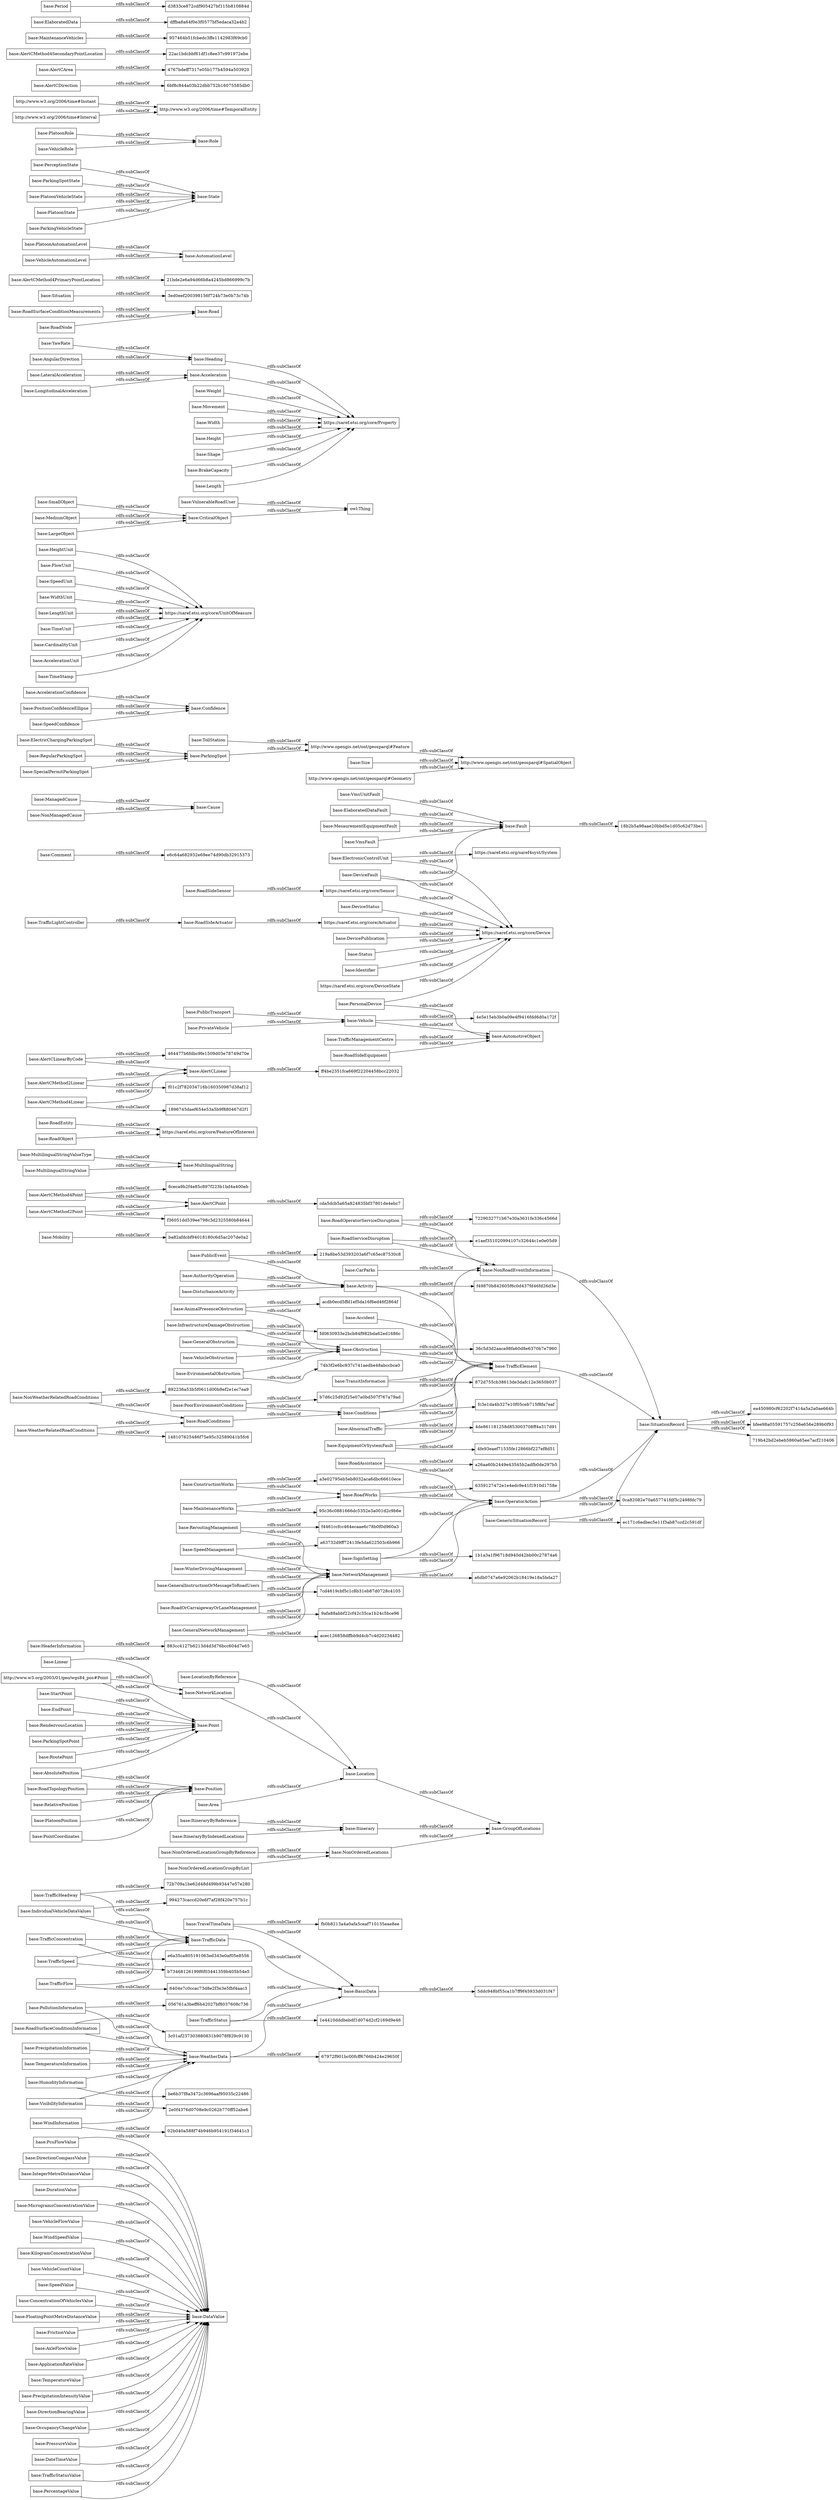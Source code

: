 digraph ar2dtool_diagram { 
rankdir=LR;
size="1000"
node [shape = rectangle, color="black"]; "base:PcuFlowValue" "base:PrecipitationInformation" "base:ItineraryByReference" "883cc4127b6213d4d3d76bcc604d7e65" "base:RoadAssistance" "base:Mobility" "base:AlertCMethod4Point" "02b040a588f74b946b954191f34641c3" "base:MultilingualStringValueType" "base:DirectionCompassValue" "cda5dcb5a65a824835bf37801de4ebc7" "4fe93eaef71535fe12866bf227ef8d51" "f4461ccfcc464ecaae6c78b0f0d960a3" "base:RoadEntity" "464477b6fdbc9fe1509d03e78749d70e" "95c36c0881666dc5352e3a001d2c9b6e" "72b709a1be62d48d499b93447e57e280" "base:Location" "base:MultilingualString" "base:Linear" "base:RoadSideSensor" "base:IntegerMetreDistanceValue" "e6c64a682932e69ee74d90db32915373" "base:ManagedCause" "base:DataValue" "http://www.opengis.net/ont/geosparql#SpatialObject" "base:Confidence" "base:HeightUnit" "base:CriticalObject" "base:GenericSituationRecord" "acdb0ecd5ffd1ef5da16f6ed46f2864f" "base:WeatherData" "base:DisturbanceActivity" "base:RoadObject" "base:TrafficHeadway" "base:StartPoint" "base:RoadConditions" "base:DurationValue" "base:TrafficFlow" "6ceca9b2f4e85c897f223b1bd4a400eb" "base:NonOrderedLocationGroupByReference" "base:TrafficLightController" "fc3e1da4b327e10f05ceb715f8fa7eaf" "base:Cause" "https://saref.etsi.org/core/FeatureOfInterest" "base:LateralAcceleration" "base:TrafficElement" "a63732d9ff72413fe5da622503c6b966" "base:PollutionInformation" "base:RoadSurfaceConditionMeasurements" "9afa88abbf22cf42c35ca1b24c5bce96" "3ed0eef200398156f724b73e0b73c74b" "base:TemperatureInformation" "acec126858dffbb9d4cb7c4d20234482" "base:YawRate" "base:Fault" "base:Activity" "1e4410dddbebdf1d074d2cf2169d9e46" "872d755cb38613de3dafc12e3650b037" "base:MicrogramsConcentrationValue" "base:Accident" "base:Obstruction" "base:AlertCMethod4PrimaryPointLocation" "4de861181258d853003708ff4a317d91" "base:ElectricChargingParkingSpot" "base:EndPoint" "base:RoadWorks" "base:PlatoonPosition" "base:AutomationLevel" "base:RegularParkingSpot" "base:SignSetting" "base:HumidityInformation" "base:Heading" "base:VehicleFlowValue" "base:NonWeatherRelatedRoadConditions" "base:PerceptionState" "base:ParkingSpotState" "892236a53b5f0611d00b9ef2e1ec7ea9" "base:WindSpeedValue" "base:PlatoonRole" "base:KilogramConcentrationValue" "base:GroupOfLocations" "1896745daef654e53a5b9f880467d2f1" "base:PrivateVehicle" "148107625486f75e95c32589041b5fc6" "74b3f2e6bc937c741aedbe48abccbca0" "base:MesaurementEquipmentFault" "base:NetworkLocation" "base:FlowUnit" "base:SituationRecord" "ff4be2351fca669f22204458bcc22032" "base:NonOrderedLocationGroupByList" "base:Area" "base:OperatorAction" "http://www.w3.org/2006/time#TemporalEntity" "base:Weight" "base:AlertCDirection" "base:SpeedUnit" "base:RoadOperatorServiceDisruption" "http://www.w3.org/2003/01/geo/wgs84_pos#Point" "base:VehicleCountValue" "base:ConstructionWorks" "base:SpeedManagement" "base:PublicTransport" "base:NonOrderedLocations" "219a8be53d393203a6f7c65ec87530c8" "e1aef351020994107c32644c1e0e05d9" "5ddc948bf55ca1b7ff9f45933d031f47" "a3e02795eb5eb8032aca6dbc66610ece" "base:ReroutingManagement" "6359127472e1e4edc9e41f1910d1758e" "base:AlertCMethod2Point" "base:Movement" "base:SpeedValue" "base:PointCoordinates" "4e5e15eb3b0a09e4f9416fdd6d0a172f" "6404e7c0ccac73d8e2f3e3e5fbf4aac3" "7cd4619cbf5c1c8b31eb87d0728c4105" "base:WidthUnit" "base:RoadSideEquipment" "base:TollStation" "base:Point" "b7d6c25d92f25e07a0bd507f767a79ad" "4767bdeff7317e05b177b4594a503920" "base:RoadOrCarraigewayOrLaneManagement" "base:VmsFault" "base:Conditions" "base:AlertCMethod2Linear" "base:VulnerableRoadUser" "base:Position" "base:Role" "base:DeviceFault" "base:GeneralNetworkManagement" "https://saref.etsi.org/saref4syst/System" "base:TravelTimeData" "base:RoadNode" "base:PoorEnvironmentConditions" "base:Road" "base:ConcentrationOfVehiclesValue" "base:LengthUnit" "base:AlertCMethod4SecondaryPointLocation" "base:SmallObject" "a26aa60b2449e43545b2adfb0de297b5" "base:Status" "2e0f4376d0708e9c0262b770ff52abe6" "base:PlatoonAutomationLevel" "base:State" "base:Identifier" "base:RoadSurfaceConditionInformation" "base:RendezvousLocation" "fd0630933e2bcb84f982bda62ed1686c" "base:AlertCMethod4Linear" "f36051dd539ee798c3d2325580b84644" "base:PublicEvent" "base:TimeUnit" "base:BasicData" "https://saref.etsi.org/core/DeviceState" "base:AbsolutePosition" "base:TrafficData" "base:FloatingPointMetreDistanceValue" "http://www.w3.org/2006/time#Instant" "base:AlertCLinearByCode" "base:Width" "base:MaintenanceVehicles" "base:GeneralObstruction" "base:ElaboratedData" "http://www.opengis.net/ont/geosparql#Feature" "base:ElectronicControlUnit" "base:RoadSideActuator" "dffba8a64f0e3f0577bf5edaca32a4b2" "base:FrictionValue" "957464b51fcbedc3ffe1142983f69cb0" "base:Acceleration" "base:VisibilityInformation" "6bf8c844a03b22dbb752b16075585db0" "base:TrafficSpeed" "base:MultilingualStringValue" "f49870b842605f6c0d437fd46fd26d3e" "base:Comment" "http://www.w3.org/2006/time#Interval" "base:IndividualVehicleDataValues" "base:Height" "base:MediumObject" "ea450980cf62202f7414a5a2a0ae664b" "base:AxleFlowValue" "base:TransitInformation" "base:VmsUnitFault" "base:SpecialPermitParkingSpot" "base:ApplicationRateValue" "d3833ce872cdf905427bf115b810884d" "22ac1bdcbbf61df1c8ee37c991972ebe" "base:Shape" "base:BrakeCapacity" "base:AbnormalTraffic" "e6a35ca805191063ed343e0af05e8556" "base:PlatoonVehicleState" "base:InfrastructureDamageObstruction" "base:VehicleRole" "base:Vehicle" "base:Situation" "base:AlertCPoint" "base:TrafficConcentration" "base:NetworkManagement" "base:LargeObject" "be6b37f8a3472c3696aaf95035c22486" "base:VehicleAutomationLevel" "base:CarParks" "base:ParkingSpot" "base:TemperatureValue" "7229032771b67e30a3631fe336c4566d" "f01c2f782034716b160350987d38af12" "base:PersonalDevice" "https://saref.etsi.org/core/UnitOfMeasure" "base:TrafficManagementCentre" "fb0b8213a4a0afa5ceaf710135eae8ee" "base:WinterDrivingManagement" "base:AccelerationConfidence" "base:GeneralInstructionOrMessageToRoadUsers" "base:EvironmentalObstruction" "https://saref.etsi.org/core/Actuator" "base:AngularDirection" "0ca82082e70a657741fdf3c2498fdc79" "base:LocationByReference" "b73468126199f6f03441359b405b54e5" "base:CardinalityUnit" "67972f901bc00fcff6766b424e29650f" "bfee98a05591757c256e656e289b0f93" "1b1a3a1f96718d940d42bb00c27874a6" "base:NonRoadEventInformation" "https://saref.etsi.org/core/Sensor" "base:DevicePublication" "36c5d3d2aaca98fa60d8e6370b7e7960" "994273caccd20e6f7af28f420e757b1c" "https://saref.etsi.org/core/Property" "056761a3beff6b42027bf8037608c736" "base:AccelerationUnit" "base:DeviceStatus" "ec171c6edbec5e11f3ab87ccd2c591df" "base:WindInformation" "18b2b5a98aae20bbd5e1d05c62d73be1" "base:ParkingSpotPoint" "base:PrecipitationIntensityValue" "base:DirectionBearingValue" "base:VehicleObstruction" "base:NonManagedCause" "base:AuthorityOperation" "ba82afdcbf94018180c6d5ac207de0a2" "base:TimeStamp" "base:AnimalPresenceObstruction" "base:RoutePoint" "base:Period" "base:Size" "https://saref.etsi.org/core/Device" "base:RoadTopologyPosition" "719b42bd2ebeb5860a65ee7acf210406" "base:AlertCArea" "base:TrafficStatus" "base:LongitudinalAcceleration" "base:OccupancyChangeValue" "base:WeatherRelatedRoadConditions" "base:ItineraryByIndexedLocations" "base:PlatoonState" "base:ElaboratedDataFault" "3c01af237303880831b9078f829c9130" "base:MaintenanceWorks" "base:PressureValue" "base:RelativePosition" "base:HeaderInformation" "base:RoadServiceDisruption" "base:DateTimeValue" "base:TrafficStatusValue" "21bde2e6a94d66b8a4245bd866999c7b" "base:PositionConfidenceEllipse" "base:AlertCLinear" "base:SpeedConfidence" "base:Length" "http://www.opengis.net/ont/geosparql#Geometry" "base:ParkingVehicleState" "a6db0747a6e92062b18419e18a5bda27" "base:PercentageValue" "base:AutomotiveObject" "base:EquipmentOrSystemFault" "base:Itinerary" ; /*classes style*/
	"base:CriticalObject" -> "owl:Thing" [ label = "rdfs:subClassOf" ];
	"base:Location" -> "base:GroupOfLocations" [ label = "rdfs:subClassOf" ];
	"base:Size" -> "http://www.opengis.net/ont/geosparql#SpatialObject" [ label = "rdfs:subClassOf" ];
	"http://www.w3.org/2006/time#Instant" -> "http://www.w3.org/2006/time#TemporalEntity" [ label = "rdfs:subClassOf" ];
	"base:Length" -> "https://saref.etsi.org/core/Property" [ label = "rdfs:subClassOf" ];
	"base:NonOrderedLocationGroupByReference" -> "base:NonOrderedLocations" [ label = "rdfs:subClassOf" ];
	"base:ApplicationRateValue" -> "base:DataValue" [ label = "rdfs:subClassOf" ];
	"base:KilogramConcentrationValue" -> "base:DataValue" [ label = "rdfs:subClassOf" ];
	"base:WeatherRelatedRoadConditions" -> "148107625486f75e95c32589041b5fc6" [ label = "rdfs:subClassOf" ];
	"base:WeatherRelatedRoadConditions" -> "base:RoadConditions" [ label = "rdfs:subClassOf" ];
	"base:OperatorAction" -> "0ca82082e70a657741fdf3c2498fdc79" [ label = "rdfs:subClassOf" ];
	"base:OperatorAction" -> "base:SituationRecord" [ label = "rdfs:subClassOf" ];
	"base:RoadSideActuator" -> "https://saref.etsi.org/core/Actuator" [ label = "rdfs:subClassOf" ];
	"base:FrictionValue" -> "base:DataValue" [ label = "rdfs:subClassOf" ];
	"base:AlertCArea" -> "4767bdeff7317e05b177b4594a503920" [ label = "rdfs:subClassOf" ];
	"base:VmsFault" -> "base:Fault" [ label = "rdfs:subClassOf" ];
	"base:SmallObject" -> "base:CriticalObject" [ label = "rdfs:subClassOf" ];
	"base:GeneralInstructionOrMessageToRoadUsers" -> "7cd4619cbf5c1c8b31eb87d0728c4105" [ label = "rdfs:subClassOf" ];
	"base:GeneralInstructionOrMessageToRoadUsers" -> "base:NetworkManagement" [ label = "rdfs:subClassOf" ];
	"base:Accident" -> "base:TrafficElement" [ label = "rdfs:subClassOf" ];
	"base:VehicleRole" -> "base:Role" [ label = "rdfs:subClassOf" ];
	"base:NonRoadEventInformation" -> "base:SituationRecord" [ label = "rdfs:subClassOf" ];
	"http://www.w3.org/2006/time#Interval" -> "http://www.w3.org/2006/time#TemporalEntity" [ label = "rdfs:subClassOf" ];
	"base:MultilingualStringValueType" -> "base:MultilingualString" [ label = "rdfs:subClassOf" ];
	"base:AlertCMethod2Linear" -> "f01c2f782034716b160350987d38af12" [ label = "rdfs:subClassOf" ];
	"base:AlertCMethod2Linear" -> "base:AlertCLinear" [ label = "rdfs:subClassOf" ];
	"base:HeightUnit" -> "https://saref.etsi.org/core/UnitOfMeasure" [ label = "rdfs:subClassOf" ];
	"base:ParkingSpot" -> "http://www.opengis.net/ont/geosparql#Feature" [ label = "rdfs:subClassOf" ];
	"base:Period" -> "d3833ce872cdf905427bf115b810884d" [ label = "rdfs:subClassOf" ];
	"base:PlatoonPosition" -> "base:Position" [ label = "rdfs:subClassOf" ];
	"base:ItineraryByIndexedLocations" -> "base:Itinerary" [ label = "rdfs:subClassOf" ];
	"base:DevicePublication" -> "https://saref.etsi.org/core/Device" [ label = "rdfs:subClassOf" ];
	"base:AbsolutePosition" -> "base:Position" [ label = "rdfs:subClassOf" ];
	"base:AbsolutePosition" -> "base:Point" [ label = "rdfs:subClassOf" ];
	"base:Acceleration" -> "https://saref.etsi.org/core/Property" [ label = "rdfs:subClassOf" ];
	"base:AlertCPoint" -> "cda5dcb5a65a824835bf37801de4ebc7" [ label = "rdfs:subClassOf" ];
	"base:WindInformation" -> "02b040a588f74b946b954191f34641c3" [ label = "rdfs:subClassOf" ];
	"base:WindInformation" -> "base:WeatherData" [ label = "rdfs:subClassOf" ];
	"base:GeneralObstruction" -> "base:Obstruction" [ label = "rdfs:subClassOf" ];
	"base:TrafficLightController" -> "base:RoadSideActuator" [ label = "rdfs:subClassOf" ];
	"base:LocationByReference" -> "base:Location" [ label = "rdfs:subClassOf" ];
	"base:PlatoonAutomationLevel" -> "base:AutomationLevel" [ label = "rdfs:subClassOf" ];
	"base:OccupancyChangeValue" -> "base:DataValue" [ label = "rdfs:subClassOf" ];
	"base:TrafficManagementCentre" -> "base:AutomotiveObject" [ label = "rdfs:subClassOf" ];
	"base:Weight" -> "https://saref.etsi.org/core/Property" [ label = "rdfs:subClassOf" ];
	"base:ElectronicControlUnit" -> "https://saref.etsi.org/core/Device" [ label = "rdfs:subClassOf" ];
	"base:ElectronicControlUnit" -> "https://saref.etsi.org/saref4syst/System" [ label = "rdfs:subClassOf" ];
	"base:AbnormalTraffic" -> "4de861181258d853003708ff4a317d91" [ label = "rdfs:subClassOf" ];
	"base:AbnormalTraffic" -> "base:TrafficElement" [ label = "rdfs:subClassOf" ];
	"base:ManagedCause" -> "base:Cause" [ label = "rdfs:subClassOf" ];
	"base:AccelerationUnit" -> "https://saref.etsi.org/core/UnitOfMeasure" [ label = "rdfs:subClassOf" ];
	"base:Shape" -> "https://saref.etsi.org/core/Property" [ label = "rdfs:subClassOf" ];
	"base:RoadOrCarraigewayOrLaneManagement" -> "9afa88abbf22cf42c35ca1b24c5bce96" [ label = "rdfs:subClassOf" ];
	"base:RoadOrCarraigewayOrLaneManagement" -> "base:NetworkManagement" [ label = "rdfs:subClassOf" ];
	"base:SpeedConfidence" -> "base:Confidence" [ label = "rdfs:subClassOf" ];
	"base:LengthUnit" -> "https://saref.etsi.org/core/UnitOfMeasure" [ label = "rdfs:subClassOf" ];
	"base:AuthorityOperation" -> "base:Activity" [ label = "rdfs:subClassOf" ];
	"base:RoadWorks" -> "6359127472e1e4edc9e41f1910d1758e" [ label = "rdfs:subClassOf" ];
	"base:RoadWorks" -> "base:OperatorAction" [ label = "rdfs:subClassOf" ];
	"base:NonManagedCause" -> "base:Cause" [ label = "rdfs:subClassOf" ];
	"base:TravelTimeData" -> "fb0b8213a4a0afa5ceaf710135eae8ee" [ label = "rdfs:subClassOf" ];
	"base:TravelTimeData" -> "base:BasicData" [ label = "rdfs:subClassOf" ];
	"base:Activity" -> "f49870b842605f6c0d437fd46fd26d3e" [ label = "rdfs:subClassOf" ];
	"base:Activity" -> "base:TrafficElement" [ label = "rdfs:subClassOf" ];
	"base:SpeedUnit" -> "https://saref.etsi.org/core/UnitOfMeasure" [ label = "rdfs:subClassOf" ];
	"base:TimeStamp" -> "https://saref.etsi.org/core/UnitOfMeasure" [ label = "rdfs:subClassOf" ];
	"base:AccelerationConfidence" -> "base:Confidence" [ label = "rdfs:subClassOf" ];
	"base:EquipmentOrSystemFault" -> "4fe93eaef71535fe12866bf227ef8d51" [ label = "rdfs:subClassOf" ];
	"base:EquipmentOrSystemFault" -> "base:TrafficElement" [ label = "rdfs:subClassOf" ];
	"base:RegularParkingSpot" -> "base:ParkingSpot" [ label = "rdfs:subClassOf" ];
	"base:Conditions" -> "fc3e1da4b327e10f05ceb715f8fa7eaf" [ label = "rdfs:subClassOf" ];
	"base:Conditions" -> "base:TrafficElement" [ label = "rdfs:subClassOf" ];
	"base:RoadSideEquipment" -> "base:AutomotiveObject" [ label = "rdfs:subClassOf" ];
	"base:VehicleObstruction" -> "base:Obstruction" [ label = "rdfs:subClassOf" ];
	"base:Status" -> "https://saref.etsi.org/core/Device" [ label = "rdfs:subClassOf" ];
	"base:VulnerableRoadUser" -> "owl:Thing" [ label = "rdfs:subClassOf" ];
	"base:LongitudinalAcceleration" -> "base:Acceleration" [ label = "rdfs:subClassOf" ];
	"base:PublicTransport" -> "base:Vehicle" [ label = "rdfs:subClassOf" ];
	"base:NonWeatherRelatedRoadConditions" -> "892236a53b5f0611d00b9ef2e1ec7ea9" [ label = "rdfs:subClassOf" ];
	"base:NonWeatherRelatedRoadConditions" -> "base:RoadConditions" [ label = "rdfs:subClassOf" ];
	"base:WidthUnit" -> "https://saref.etsi.org/core/UnitOfMeasure" [ label = "rdfs:subClassOf" ];
	"base:CarParks" -> "base:NonRoadEventInformation" [ label = "rdfs:subClassOf" ];
	"base:VisibilityInformation" -> "2e0f4376d0708e9c0262b770ff52abe6" [ label = "rdfs:subClassOf" ];
	"base:VisibilityInformation" -> "base:WeatherData" [ label = "rdfs:subClassOf" ];
	"base:HumidityInformation" -> "be6b37f8a3472c3696aaf95035c22486" [ label = "rdfs:subClassOf" ];
	"base:HumidityInformation" -> "base:WeatherData" [ label = "rdfs:subClassOf" ];
	"base:LargeObject" -> "base:CriticalObject" [ label = "rdfs:subClassOf" ];
	"base:ConcentrationOfVehiclesValue" -> "base:DataValue" [ label = "rdfs:subClassOf" ];
	"base:Vehicle" -> "4e5e15eb3b0a09e4f9416fdd6d0a172f" [ label = "rdfs:subClassOf" ];
	"base:Vehicle" -> "base:AutomotiveObject" [ label = "rdfs:subClassOf" ];
	"base:PlatoonRole" -> "base:Role" [ label = "rdfs:subClassOf" ];
	"base:TrafficStatus" -> "1e4410dddbebdf1d074d2cf2169d9e46" [ label = "rdfs:subClassOf" ];
	"base:TrafficStatus" -> "base:BasicData" [ label = "rdfs:subClassOf" ];
	"base:TrafficSpeed" -> "b73468126199f6f03441359b405b54e5" [ label = "rdfs:subClassOf" ];
	"base:TrafficSpeed" -> "base:TrafficData" [ label = "rdfs:subClassOf" ];
	"base:BrakeCapacity" -> "https://saref.etsi.org/core/Property" [ label = "rdfs:subClassOf" ];
	"base:Obstruction" -> "36c5d3d2aaca98fa60d8e6370b7e7960" [ label = "rdfs:subClassOf" ];
	"base:Obstruction" -> "base:TrafficElement" [ label = "rdfs:subClassOf" ];
	"base:PercentageValue" -> "base:DataValue" [ label = "rdfs:subClassOf" ];
	"base:PollutionInformation" -> "056761a3beff6b42027bf8037608c736" [ label = "rdfs:subClassOf" ];
	"base:PollutionInformation" -> "base:WeatherData" [ label = "rdfs:subClassOf" ];
	"base:DirectionBearingValue" -> "base:DataValue" [ label = "rdfs:subClassOf" ];
	"base:IntegerMetreDistanceValue" -> "base:DataValue" [ label = "rdfs:subClassOf" ];
	"base:AlertCMethod4PrimaryPointLocation" -> "21bde2e6a94d66b8a4245bd866999c7b" [ label = "rdfs:subClassOf" ];
	"base:AlertCMethod2Point" -> "f36051dd539ee798c3d2325580b84644" [ label = "rdfs:subClassOf" ];
	"base:AlertCMethod2Point" -> "base:AlertCPoint" [ label = "rdfs:subClassOf" ];
	"base:PointCoordinates" -> "base:Position" [ label = "rdfs:subClassOf" ];
	"base:NetworkLocation" -> "base:Location" [ label = "rdfs:subClassOf" ];
	"base:HeaderInformation" -> "883cc4127b6213d4d3d76bcc604d7e65" [ label = "rdfs:subClassOf" ];
	"base:InfrastructureDamageObstruction" -> "fd0630933e2bcb84f982bda62ed1686c" [ label = "rdfs:subClassOf" ];
	"base:InfrastructureDamageObstruction" -> "base:Obstruction" [ label = "rdfs:subClassOf" ];
	"base:Movement" -> "https://saref.etsi.org/core/Property" [ label = "rdfs:subClassOf" ];
	"base:RelativePosition" -> "base:Position" [ label = "rdfs:subClassOf" ];
	"base:EvironmentalObstruction" -> "74b3f2e6bc937c741aedbe48abccbca0" [ label = "rdfs:subClassOf" ];
	"base:EvironmentalObstruction" -> "base:Obstruction" [ label = "rdfs:subClassOf" ];
	"base:SituationRecord" -> "719b42bd2ebeb5860a65ee7acf210406" [ label = "rdfs:subClassOf" ];
	"base:SituationRecord" -> "bfee98a05591757c256e656e289b0f93" [ label = "rdfs:subClassOf" ];
	"base:SituationRecord" -> "ea450980cf62202f7414a5a2a0ae664b" [ label = "rdfs:subClassOf" ];
	"base:TrafficConcentration" -> "e6a35ca805191063ed343e0af05e8556" [ label = "rdfs:subClassOf" ];
	"base:TrafficConcentration" -> "base:TrafficData" [ label = "rdfs:subClassOf" ];
	"base:RoadSideSensor" -> "https://saref.etsi.org/core/Sensor" [ label = "rdfs:subClassOf" ];
	"base:AngularDirection" -> "base:Heading" [ label = "rdfs:subClassOf" ];
	"base:AlertCDirection" -> "6bf8c844a03b22dbb752b16075585db0" [ label = "rdfs:subClassOf" ];
	"base:Itinerary" -> "base:GroupOfLocations" [ label = "rdfs:subClassOf" ];
	"https://saref.etsi.org/core/DeviceState" -> "https://saref.etsi.org/core/Device" [ label = "rdfs:subClassOf" ];
	"base:Width" -> "https://saref.etsi.org/core/Property" [ label = "rdfs:subClassOf" ];
	"base:AlertCLinearByCode" -> "464477b6fdbc9fe1509d03e78749d70e" [ label = "rdfs:subClassOf" ];
	"base:AlertCLinearByCode" -> "base:AlertCLinear" [ label = "rdfs:subClassOf" ];
	"base:FlowUnit" -> "https://saref.etsi.org/core/UnitOfMeasure" [ label = "rdfs:subClassOf" ];
	"base:Fault" -> "18b2b5a98aae20bbd5e1d05c62d73be1" [ label = "rdfs:subClassOf" ];
	"base:PrecipitationIntensityValue" -> "base:DataValue" [ label = "rdfs:subClassOf" ];
	"base:RoadSurfaceConditionMeasurements" -> "base:Road" [ label = "rdfs:subClassOf" ];
	"base:PositionConfidenceEllipse" -> "base:Confidence" [ label = "rdfs:subClassOf" ];
	"base:IndividualVehicleDataValues" -> "994273caccd20e6f7af28f420e757b1c" [ label = "rdfs:subClassOf" ];
	"base:IndividualVehicleDataValues" -> "base:TrafficData" [ label = "rdfs:subClassOf" ];
	"base:Area" -> "base:Location" [ label = "rdfs:subClassOf" ];
	"base:ElectricChargingParkingSpot" -> "base:ParkingSpot" [ label = "rdfs:subClassOf" ];
	"base:TemperatureValue" -> "base:DataValue" [ label = "rdfs:subClassOf" ];
	"base:FloatingPointMetreDistanceValue" -> "base:DataValue" [ label = "rdfs:subClassOf" ];
	"base:AlertCMethod4SecondaryPointLocation" -> "22ac1bdcbbf61df1c8ee37c991972ebe" [ label = "rdfs:subClassOf" ];
	"base:ReroutingManagement" -> "f4461ccfcc464ecaae6c78b0f0d960a3" [ label = "rdfs:subClassOf" ];
	"base:ReroutingManagement" -> "base:NetworkManagement" [ label = "rdfs:subClassOf" ];
	"base:AnimalPresenceObstruction" -> "acdb0ecd5ffd1ef5da16f6ed46f2864f" [ label = "rdfs:subClassOf" ];
	"base:AnimalPresenceObstruction" -> "base:Obstruction" [ label = "rdfs:subClassOf" ];
	"base:PlatoonVehicleState" -> "base:State" [ label = "rdfs:subClassOf" ];
	"base:MaintenanceVehicles" -> "957464b51fcbedc3ffe1142983f69cb0" [ label = "rdfs:subClassOf" ];
	"base:Linear" -> "base:NetworkLocation" [ label = "rdfs:subClassOf" ];
	"base:TimeUnit" -> "https://saref.etsi.org/core/UnitOfMeasure" [ label = "rdfs:subClassOf" ];
	"base:PcuFlowValue" -> "base:DataValue" [ label = "rdfs:subClassOf" ];
	"base:TrafficStatusValue" -> "base:DataValue" [ label = "rdfs:subClassOf" ];
	"base:Mobility" -> "ba82afdcbf94018180c6d5ac207de0a2" [ label = "rdfs:subClassOf" ];
	"base:MaintenanceWorks" -> "95c36c0881666dc5352e3a001d2c9b6e" [ label = "rdfs:subClassOf" ];
	"base:MaintenanceWorks" -> "base:RoadWorks" [ label = "rdfs:subClassOf" ];
	"base:ParkingVehicleState" -> "base:State" [ label = "rdfs:subClassOf" ];
	"base:VehicleFlowValue" -> "base:DataValue" [ label = "rdfs:subClassOf" ];
	"base:EndPoint" -> "base:Point" [ label = "rdfs:subClassOf" ];
	"base:Height" -> "https://saref.etsi.org/core/Property" [ label = "rdfs:subClassOf" ];
	"base:AlertCMethod4Linear" -> "1896745daef654e53a5b9f880467d2f1" [ label = "rdfs:subClassOf" ];
	"base:AlertCMethod4Linear" -> "base:AlertCLinear" [ label = "rdfs:subClassOf" ];
	"base:TrafficHeadway" -> "72b709a1be62d48d499b93447e57e280" [ label = "rdfs:subClassOf" ];
	"base:TrafficHeadway" -> "base:TrafficData" [ label = "rdfs:subClassOf" ];
	"base:CardinalityUnit" -> "https://saref.etsi.org/core/UnitOfMeasure" [ label = "rdfs:subClassOf" ];
	"base:AxleFlowValue" -> "base:DataValue" [ label = "rdfs:subClassOf" ];
	"base:MicrogramsConcentrationValue" -> "base:DataValue" [ label = "rdfs:subClassOf" ];
	"base:ParkingSpotState" -> "base:State" [ label = "rdfs:subClassOf" ];
	"base:TrafficElement" -> "base:SituationRecord" [ label = "rdfs:subClassOf" ];
	"base:ElaboratedData" -> "dffba8a64f0e3f0577bf5edaca32a4b2" [ label = "rdfs:subClassOf" ];
	"base:RoadTopologyPosition" -> "base:Position" [ label = "rdfs:subClassOf" ];
	"base:GeneralNetworkManagement" -> "acec126858dffbb9d4cb7c4d20234482" [ label = "rdfs:subClassOf" ];
	"base:GeneralNetworkManagement" -> "base:NetworkManagement" [ label = "rdfs:subClassOf" ];
	"base:Heading" -> "https://saref.etsi.org/core/Property" [ label = "rdfs:subClassOf" ];
	"base:TollStation" -> "http://www.opengis.net/ont/geosparql#Feature" [ label = "rdfs:subClassOf" ];
	"base:RoadServiceDisruption" -> "e1aef351020994107c32644c1e0e05d9" [ label = "rdfs:subClassOf" ];
	"base:RoadServiceDisruption" -> "base:NonRoadEventInformation" [ label = "rdfs:subClassOf" ];
	"base:RoadConditions" -> "base:Conditions" [ label = "rdfs:subClassOf" ];
	"base:PrecipitationInformation" -> "base:WeatherData" [ label = "rdfs:subClassOf" ];
	"base:PersonalDevice" -> "base:AutomotiveObject" [ label = "rdfs:subClassOf" ];
	"base:PersonalDevice" -> "https://saref.etsi.org/core/Device" [ label = "rdfs:subClassOf" ];
	"base:RoadObject" -> "https://saref.etsi.org/core/FeatureOfInterest" [ label = "rdfs:subClassOf" ];
	"base:Comment" -> "e6c64a682932e69ee74d90db32915373" [ label = "rdfs:subClassOf" ];
	"base:DeviceFault" -> "base:Fault" [ label = "rdfs:subClassOf" ];
	"base:DeviceFault" -> "https://saref.etsi.org/core/Device" [ label = "rdfs:subClassOf" ];
	"base:NetworkManagement" -> "a6db0747a6e92062b18419e18a5bda27" [ label = "rdfs:subClassOf" ];
	"base:NetworkManagement" -> "base:OperatorAction" [ label = "rdfs:subClassOf" ];
	"base:TransitInformation" -> "872d755cb38613de3dafc12e3650b037" [ label = "rdfs:subClassOf" ];
	"base:TransitInformation" -> "base:NonRoadEventInformation" [ label = "rdfs:subClassOf" ];
	"base:WeatherData" -> "67972f901bc00fcff6766b424e29650f" [ label = "rdfs:subClassOf" ];
	"base:WeatherData" -> "base:BasicData" [ label = "rdfs:subClassOf" ];
	"base:PrivateVehicle" -> "base:Vehicle" [ label = "rdfs:subClassOf" ];
	"base:AlertCLinear" -> "ff4be2351fca669f22204458bcc22032" [ label = "rdfs:subClassOf" ];
	"base:DateTimeValue" -> "base:DataValue" [ label = "rdfs:subClassOf" ];
	"base:PoorEnvironmentConditions" -> "b7d6c25d92f25e07a0bd507f767a79ad" [ label = "rdfs:subClassOf" ];
	"base:PoorEnvironmentConditions" -> "base:Conditions" [ label = "rdfs:subClassOf" ];
	"base:MediumObject" -> "base:CriticalObject" [ label = "rdfs:subClassOf" ];
	"base:MultilingualStringValue" -> "base:MultilingualString" [ label = "rdfs:subClassOf" ];
	"base:SpeedValue" -> "base:DataValue" [ label = "rdfs:subClassOf" ];
	"base:NonOrderedLocationGroupByList" -> "base:NonOrderedLocations" [ label = "rdfs:subClassOf" ];
	"base:VehicleAutomationLevel" -> "base:AutomationLevel" [ label = "rdfs:subClassOf" ];
	"http://www.w3.org/2003/01/geo/wgs84_pos#Point" -> "base:Point" [ label = "rdfs:subClassOf" ];
	"http://www.w3.org/2003/01/geo/wgs84_pos#Point" -> "base:NetworkLocation" [ label = "rdfs:subClassOf" ];
	"base:ConstructionWorks" -> "a3e02795eb5eb8032aca6dbc66610ece" [ label = "rdfs:subClassOf" ];
	"base:ConstructionWorks" -> "base:RoadWorks" [ label = "rdfs:subClassOf" ];
	"base:RoadEntity" -> "https://saref.etsi.org/core/FeatureOfInterest" [ label = "rdfs:subClassOf" ];
	"base:DirectionCompassValue" -> "base:DataValue" [ label = "rdfs:subClassOf" ];
	"base:LateralAcceleration" -> "base:Acceleration" [ label = "rdfs:subClassOf" ];
	"base:SpecialPermitParkingSpot" -> "base:ParkingSpot" [ label = "rdfs:subClassOf" ];
	"base:SignSetting" -> "1b1a3a1f96718d940d42bb00c27874a6" [ label = "rdfs:subClassOf" ];
	"base:SignSetting" -> "base:OperatorAction" [ label = "rdfs:subClassOf" ];
	"base:NonOrderedLocations" -> "base:GroupOfLocations" [ label = "rdfs:subClassOf" ];
	"https://saref.etsi.org/core/Actuator" -> "https://saref.etsi.org/core/Device" [ label = "rdfs:subClassOf" ];
	"base:RoadOperatorServiceDisruption" -> "7229032771b67e30a3631fe336c4566d" [ label = "rdfs:subClassOf" ];
	"base:RoadOperatorServiceDisruption" -> "base:NonRoadEventInformation" [ label = "rdfs:subClassOf" ];
	"base:ElaboratedDataFault" -> "base:Fault" [ label = "rdfs:subClassOf" ];
	"base:PerceptionState" -> "base:State" [ label = "rdfs:subClassOf" ];
	"base:WindSpeedValue" -> "base:DataValue" [ label = "rdfs:subClassOf" ];
	"base:Identifier" -> "https://saref.etsi.org/core/Device" [ label = "rdfs:subClassOf" ];
	"base:RoadAssistance" -> "a26aa60b2449e43545b2adfb0de297b5" [ label = "rdfs:subClassOf" ];
	"base:RoadAssistance" -> "base:OperatorAction" [ label = "rdfs:subClassOf" ];
	"base:TemperatureInformation" -> "base:WeatherData" [ label = "rdfs:subClassOf" ];
	"base:TrafficFlow" -> "6404e7c0ccac73d8e2f3e3e5fbf4aac3" [ label = "rdfs:subClassOf" ];
	"base:TrafficFlow" -> "base:TrafficData" [ label = "rdfs:subClassOf" ];
	"base:VmsUnitFault" -> "base:Fault" [ label = "rdfs:subClassOf" ];
	"base:YawRate" -> "base:Heading" [ label = "rdfs:subClassOf" ];
	"base:RoadSurfaceConditionInformation" -> "3c01af237303880831b9078f829c9130" [ label = "rdfs:subClassOf" ];
	"base:RoadSurfaceConditionInformation" -> "base:WeatherData" [ label = "rdfs:subClassOf" ];
	"base:SpeedManagement" -> "a63732d9ff72413fe5da622503c6b966" [ label = "rdfs:subClassOf" ];
	"base:SpeedManagement" -> "base:NetworkManagement" [ label = "rdfs:subClassOf" ];
	"base:PlatoonState" -> "base:State" [ label = "rdfs:subClassOf" ];
	"base:RoadNode" -> "base:Road" [ label = "rdfs:subClassOf" ];
	"base:VehicleCountValue" -> "base:DataValue" [ label = "rdfs:subClassOf" ];
	"base:DurationValue" -> "base:DataValue" [ label = "rdfs:subClassOf" ];
	"base:GenericSituationRecord" -> "ec171c6edbec5e11f3ab87ccd2c591df" [ label = "rdfs:subClassOf" ];
	"base:GenericSituationRecord" -> "base:SituationRecord" [ label = "rdfs:subClassOf" ];
	"base:WinterDrivingManagement" -> "base:NetworkManagement" [ label = "rdfs:subClassOf" ];
	"http://www.opengis.net/ont/geosparql#Feature" -> "http://www.opengis.net/ont/geosparql#SpatialObject" [ label = "rdfs:subClassOf" ];
	"base:AlertCMethod4Point" -> "6ceca9b2f4e85c897f223b1bd4a400eb" [ label = "rdfs:subClassOf" ];
	"base:AlertCMethod4Point" -> "base:AlertCPoint" [ label = "rdfs:subClassOf" ];
	"base:PressureValue" -> "base:DataValue" [ label = "rdfs:subClassOf" ];
	"base:RendezvousLocation" -> "base:Point" [ label = "rdfs:subClassOf" ];
	"base:DeviceStatus" -> "https://saref.etsi.org/core/Device" [ label = "rdfs:subClassOf" ];
	"base:StartPoint" -> "base:Point" [ label = "rdfs:subClassOf" ];
	"base:BasicData" -> "5ddc948bf55ca1b7ff9f45933d031f47" [ label = "rdfs:subClassOf" ];
	"base:DisturbanceActivity" -> "base:Activity" [ label = "rdfs:subClassOf" ];
	"base:MesaurementEquipmentFault" -> "base:Fault" [ label = "rdfs:subClassOf" ];
	"https://saref.etsi.org/core/Sensor" -> "https://saref.etsi.org/core/Device" [ label = "rdfs:subClassOf" ];
	"base:ItineraryByReference" -> "base:Itinerary" [ label = "rdfs:subClassOf" ];
	"base:PublicEvent" -> "219a8be53d393203a6f7c65ec87530c8" [ label = "rdfs:subClassOf" ];
	"base:PublicEvent" -> "base:Activity" [ label = "rdfs:subClassOf" ];
	"base:TrafficData" -> "base:BasicData" [ label = "rdfs:subClassOf" ];
	"base:ParkingSpotPoint" -> "base:Point" [ label = "rdfs:subClassOf" ];
	"base:RoutePoint" -> "base:Point" [ label = "rdfs:subClassOf" ];
	"base:Situation" -> "3ed0eef200398156f724b73e0b73c74b" [ label = "rdfs:subClassOf" ];
	"http://www.opengis.net/ont/geosparql#Geometry" -> "http://www.opengis.net/ont/geosparql#SpatialObject" [ label = "rdfs:subClassOf" ];

}
